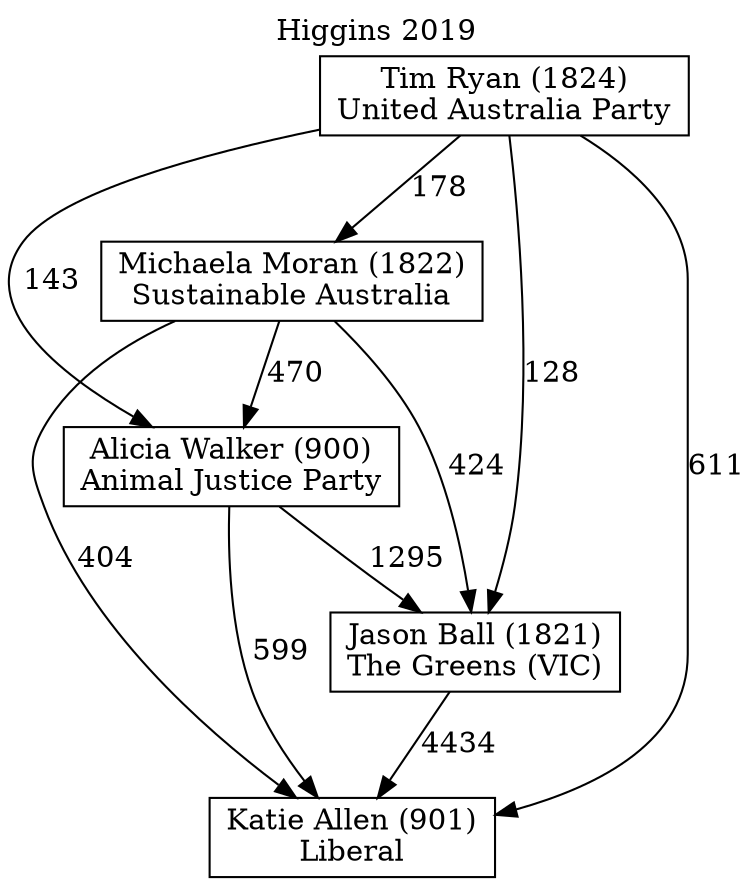 // House preference flow
digraph "Katie Allen (901)_Higgins_2019" {
	graph [label="Higgins 2019" labelloc=t mclimit=10]
	node [shape=box]
	"Katie Allen (901)" [label="Katie Allen (901)
Liberal"]
	"Jason Ball (1821)" [label="Jason Ball (1821)
The Greens (VIC)"]
	"Alicia Walker (900)" [label="Alicia Walker (900)
Animal Justice Party"]
	"Michaela Moran (1822)" [label="Michaela Moran (1822)
Sustainable Australia"]
	"Tim Ryan (1824)" [label="Tim Ryan (1824)
United Australia Party"]
	"Jason Ball (1821)" -> "Katie Allen (901)" [label=4434]
	"Alicia Walker (900)" -> "Jason Ball (1821)" [label=1295]
	"Michaela Moran (1822)" -> "Alicia Walker (900)" [label=470]
	"Tim Ryan (1824)" -> "Michaela Moran (1822)" [label=178]
	"Alicia Walker (900)" -> "Katie Allen (901)" [label=599]
	"Michaela Moran (1822)" -> "Katie Allen (901)" [label=404]
	"Tim Ryan (1824)" -> "Katie Allen (901)" [label=611]
	"Tim Ryan (1824)" -> "Alicia Walker (900)" [label=143]
	"Michaela Moran (1822)" -> "Jason Ball (1821)" [label=424]
	"Tim Ryan (1824)" -> "Jason Ball (1821)" [label=128]
}
